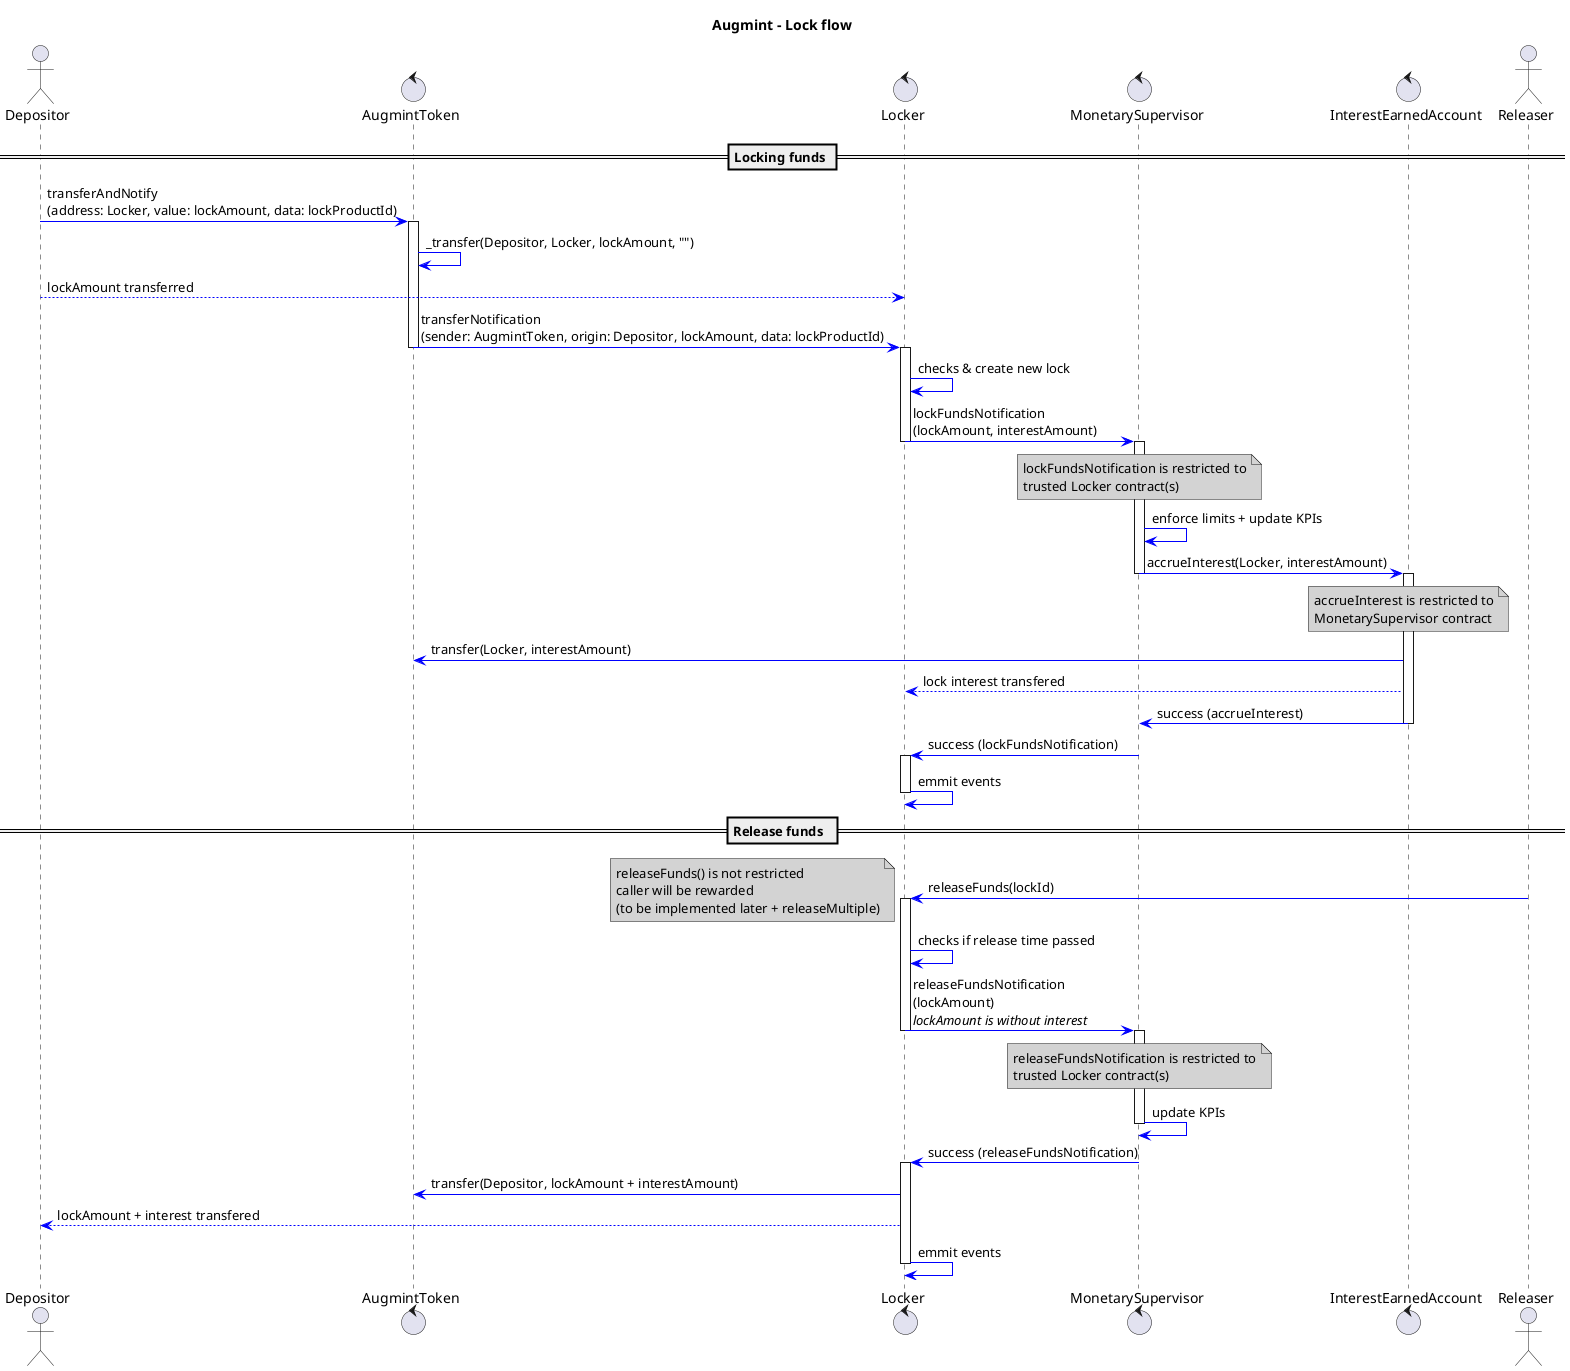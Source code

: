@startuml
title **Augmint** - Lock flow
skinparam ArrowColor #blue
skinparam noteBackgroundColor #lightgrey

actor Depositor
control AugmintToken
control Locker
control MonetarySupervisor
control InterestEarnedAccount
actor Releaser

== Locking funds ==
Depositor -> AugmintToken : transferAndNotify\n(address: Locker, value: lockAmount, data: lockProductId)

activate AugmintToken
    AugmintToken -> AugmintToken : _transfer(Depositor, Locker, lockAmount, "")
    Depositor --> Locker : lockAmount transferred
    AugmintToken -> Locker : transferNotification\n(sender: AugmintToken, origin: Depositor, lockAmount, data: lockProductId)
deactivate AugmintToken

activate Locker
    Locker -> Locker : checks & create new lock
    Locker -> MonetarySupervisor : lockFundsNotification\n(lockAmount, interestAmount)
    note over MonetarySupervisor
        lockFundsNotification is restricted to
        trusted Locker contract(s)
    end note
deactivate Locker

activate MonetarySupervisor
    MonetarySupervisor -> MonetarySupervisor : enforce limits + update KPIs
    MonetarySupervisor -> InterestEarnedAccount : accrueInterest(Locker, interestAmount)
deactivate MonetarySupervisor

activate InterestEarnedAccount
    note over InterestEarnedAccount
        accrueInterest is restricted to
        MonetarySupervisor contract
    end note
    InterestEarnedAccount -> AugmintToken : transfer(Locker, interestAmount)
    InterestEarnedAccount --> Locker : lock interest transfered
    InterestEarnedAccount -> MonetarySupervisor : success (accrueInterest)
deactivate InterestEarnedAccount

MonetarySupervisor -> Locker : success (lockFundsNotification)

activate Locker
    Locker -> Locker : emmit events
deactivate Locker

== Release funds  ==
Releaser -> Locker : releaseFunds(lockId)
note left
    releaseFunds() is not restricted
    caller will be rewarded
    (to be implemented later + releaseMultiple)
end note

activate Locker
    Locker -> Locker : checks if release time passed
    Locker -> MonetarySupervisor : releaseFundsNotification\n(lockAmount)\n//lockAmount is without interest//
deactivate Locker

activate MonetarySupervisor
    note over MonetarySupervisor
        releaseFundsNotification is restricted to
        trusted Locker contract(s)
    end note
    MonetarySupervisor -> MonetarySupervisor : update KPIs
deactivate MonetarySupervisor

MonetarySupervisor -> Locker : success (releaseFundsNotification)

activate Locker
    Locker -> AugmintToken : transfer(Depositor, lockAmount + interestAmount)
    Locker --> Depositor : lockAmount + interest transfered
Locker -> Locker : emmit events
deactivate Locker
@enduml
